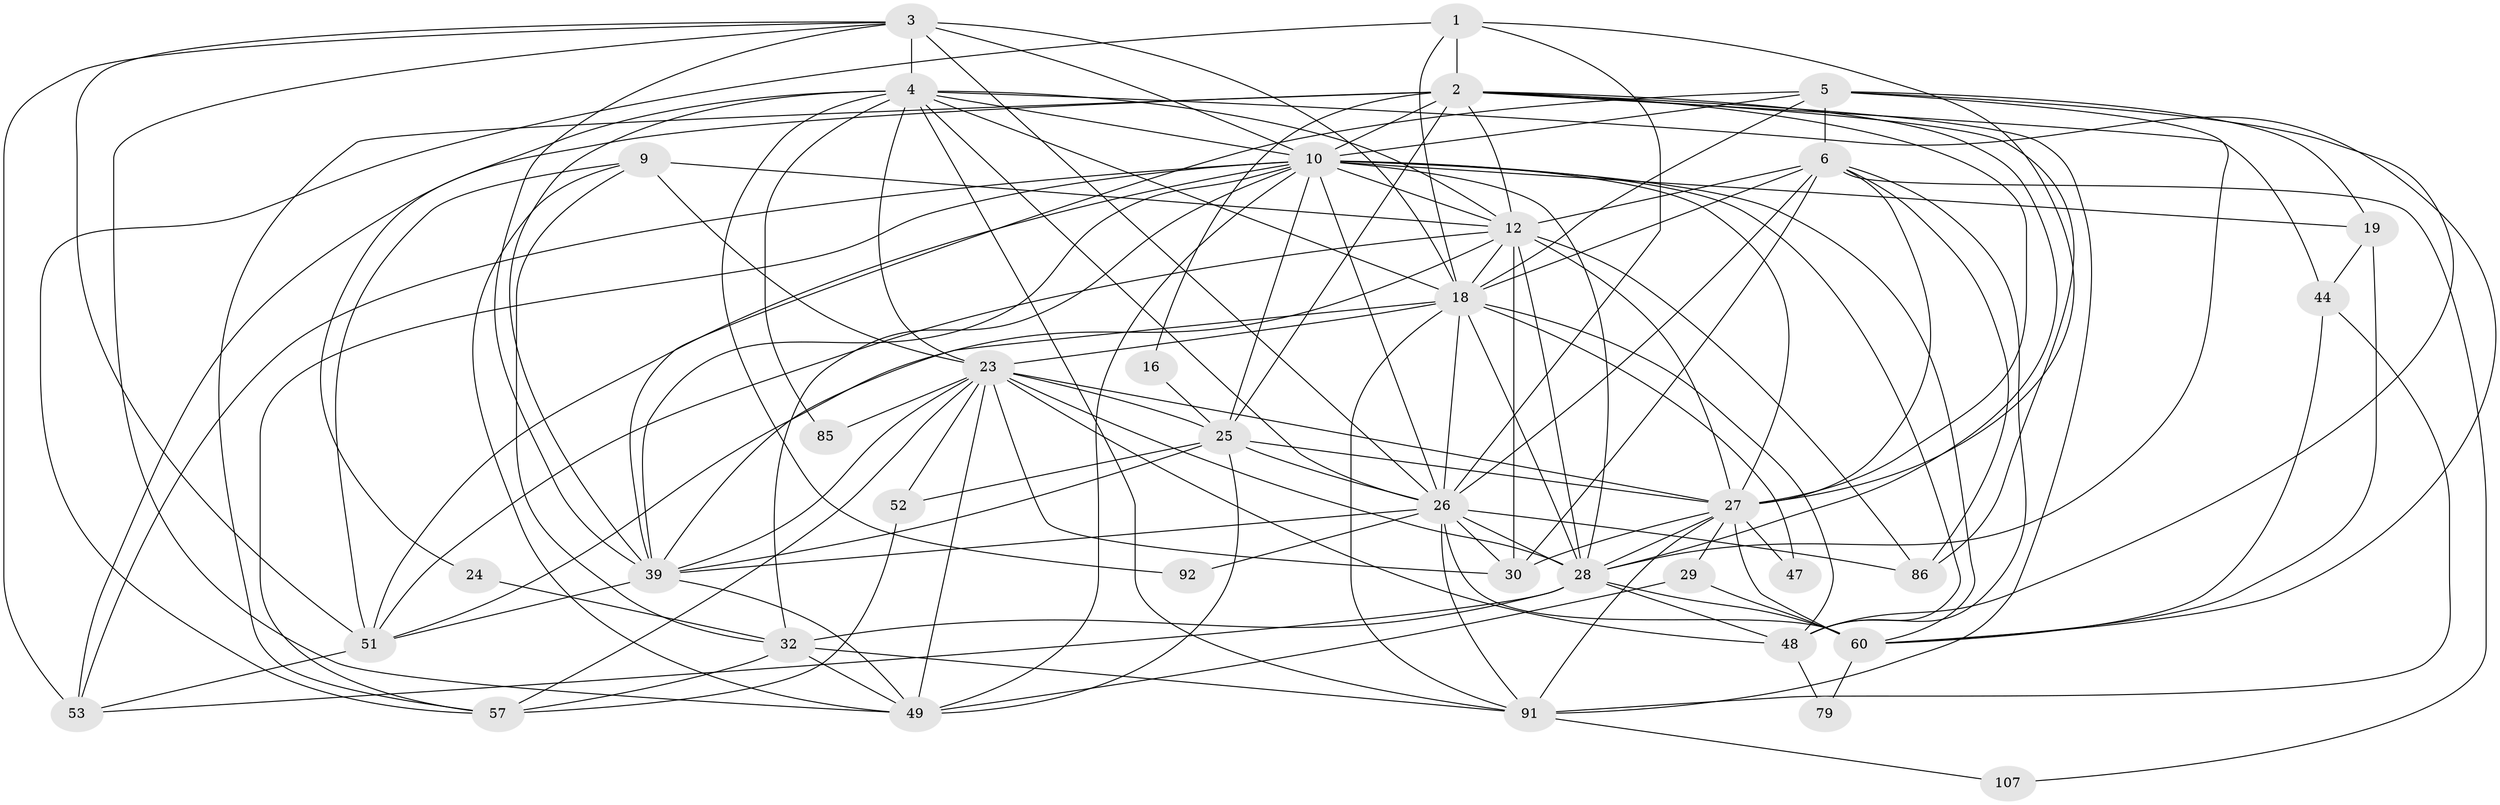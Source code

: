// original degree distribution, {4: 0.22580645161290322, 5: 0.22580645161290322, 2: 0.12903225806451613, 3: 0.28225806451612906, 6: 0.10483870967741936, 8: 0.008064516129032258, 7: 0.024193548387096774}
// Generated by graph-tools (version 1.1) at 2025/18/03/04/25 18:18:36]
// undirected, 37 vertices, 133 edges
graph export_dot {
graph [start="1"]
  node [color=gray90,style=filled];
  1 [super="+22+106"];
  2 [super="+95+11+8+83"];
  3 [super="+82+14+80"];
  4 [super="+71+35"];
  5 [super="+21+65"];
  6 [super="+7+20+13"];
  9 [super="+105+17"];
  10 [super="+31+66+42+37"];
  12 [super="+36+38+40+15"];
  16;
  18 [super="+102+33+55"];
  19;
  23 [super="+34"];
  24;
  25 [super="+43+88"];
  26 [super="+96+68+61"];
  27 [super="+74+69+84"];
  28 [super="+76+78+103+117"];
  29 [super="+97"];
  30 [super="+54+116"];
  32 [super="+99+81"];
  39 [super="+77+72"];
  44 [super="+58"];
  47;
  48 [super="+122"];
  49 [super="+93+67"];
  51 [super="+73"];
  52 [super="+120"];
  53 [super="+98"];
  57 [super="+94"];
  60 [super="+62"];
  79;
  85;
  86 [super="+89"];
  91 [super="+118+104"];
  92;
  107;
  1 -- 26;
  1 -- 27;
  1 -- 2;
  1 -- 18;
  1 -- 57;
  2 -- 91;
  2 -- 44;
  2 -- 86;
  2 -- 25 [weight=2];
  2 -- 16;
  2 -- 28;
  2 -- 12 [weight=3];
  2 -- 27;
  2 -- 10 [weight=4];
  2 -- 53;
  2 -- 57;
  3 -- 26;
  3 -- 10;
  3 -- 53;
  3 -- 49;
  3 -- 39;
  3 -- 4 [weight=2];
  3 -- 51;
  3 -- 18;
  4 -- 92;
  4 -- 23;
  4 -- 10;
  4 -- 12;
  4 -- 85;
  4 -- 24;
  4 -- 26 [weight=2];
  4 -- 91;
  4 -- 60;
  4 -- 18;
  4 -- 39;
  5 -- 18;
  5 -- 19;
  5 -- 10;
  5 -- 48;
  5 -- 28;
  5 -- 6;
  5 -- 39;
  6 -- 107;
  6 -- 48;
  6 -- 26 [weight=3];
  6 -- 30;
  6 -- 27;
  6 -- 12;
  6 -- 86;
  6 -- 18;
  9 -- 23 [weight=3];
  9 -- 12 [weight=3];
  9 -- 32;
  9 -- 49;
  9 -- 51;
  10 -- 26 [weight=3];
  10 -- 32;
  10 -- 53;
  10 -- 27;
  10 -- 39;
  10 -- 12;
  10 -- 48;
  10 -- 49;
  10 -- 19;
  10 -- 51;
  10 -- 25;
  10 -- 28;
  10 -- 57;
  10 -- 60;
  12 -- 51;
  12 -- 86 [weight=2];
  12 -- 28;
  12 -- 30 [weight=2];
  12 -- 27;
  12 -- 39;
  12 -- 18 [weight=2];
  16 -- 25;
  18 -- 47;
  18 -- 91;
  18 -- 26;
  18 -- 51;
  18 -- 48;
  18 -- 23;
  18 -- 28;
  19 -- 44;
  19 -- 60;
  23 -- 28 [weight=2];
  23 -- 48;
  23 -- 52;
  23 -- 85;
  23 -- 25 [weight=2];
  23 -- 30;
  23 -- 49;
  23 -- 27;
  23 -- 39;
  23 -- 57;
  24 -- 32 [weight=2];
  25 -- 39;
  25 -- 49;
  25 -- 27;
  25 -- 52;
  25 -- 26;
  26 -- 39;
  26 -- 28;
  26 -- 86;
  26 -- 91;
  26 -- 92;
  26 -- 30;
  26 -- 60 [weight=2];
  27 -- 28;
  27 -- 91;
  27 -- 47;
  27 -- 60;
  27 -- 29;
  27 -- 30;
  28 -- 48;
  28 -- 53;
  28 -- 32 [weight=2];
  28 -- 60 [weight=2];
  29 -- 49;
  29 -- 60;
  32 -- 49;
  32 -- 57;
  32 -- 91;
  39 -- 49;
  39 -- 51;
  44 -- 91;
  44 -- 60;
  48 -- 79;
  51 -- 53;
  52 -- 57;
  60 -- 79;
  91 -- 107;
}
